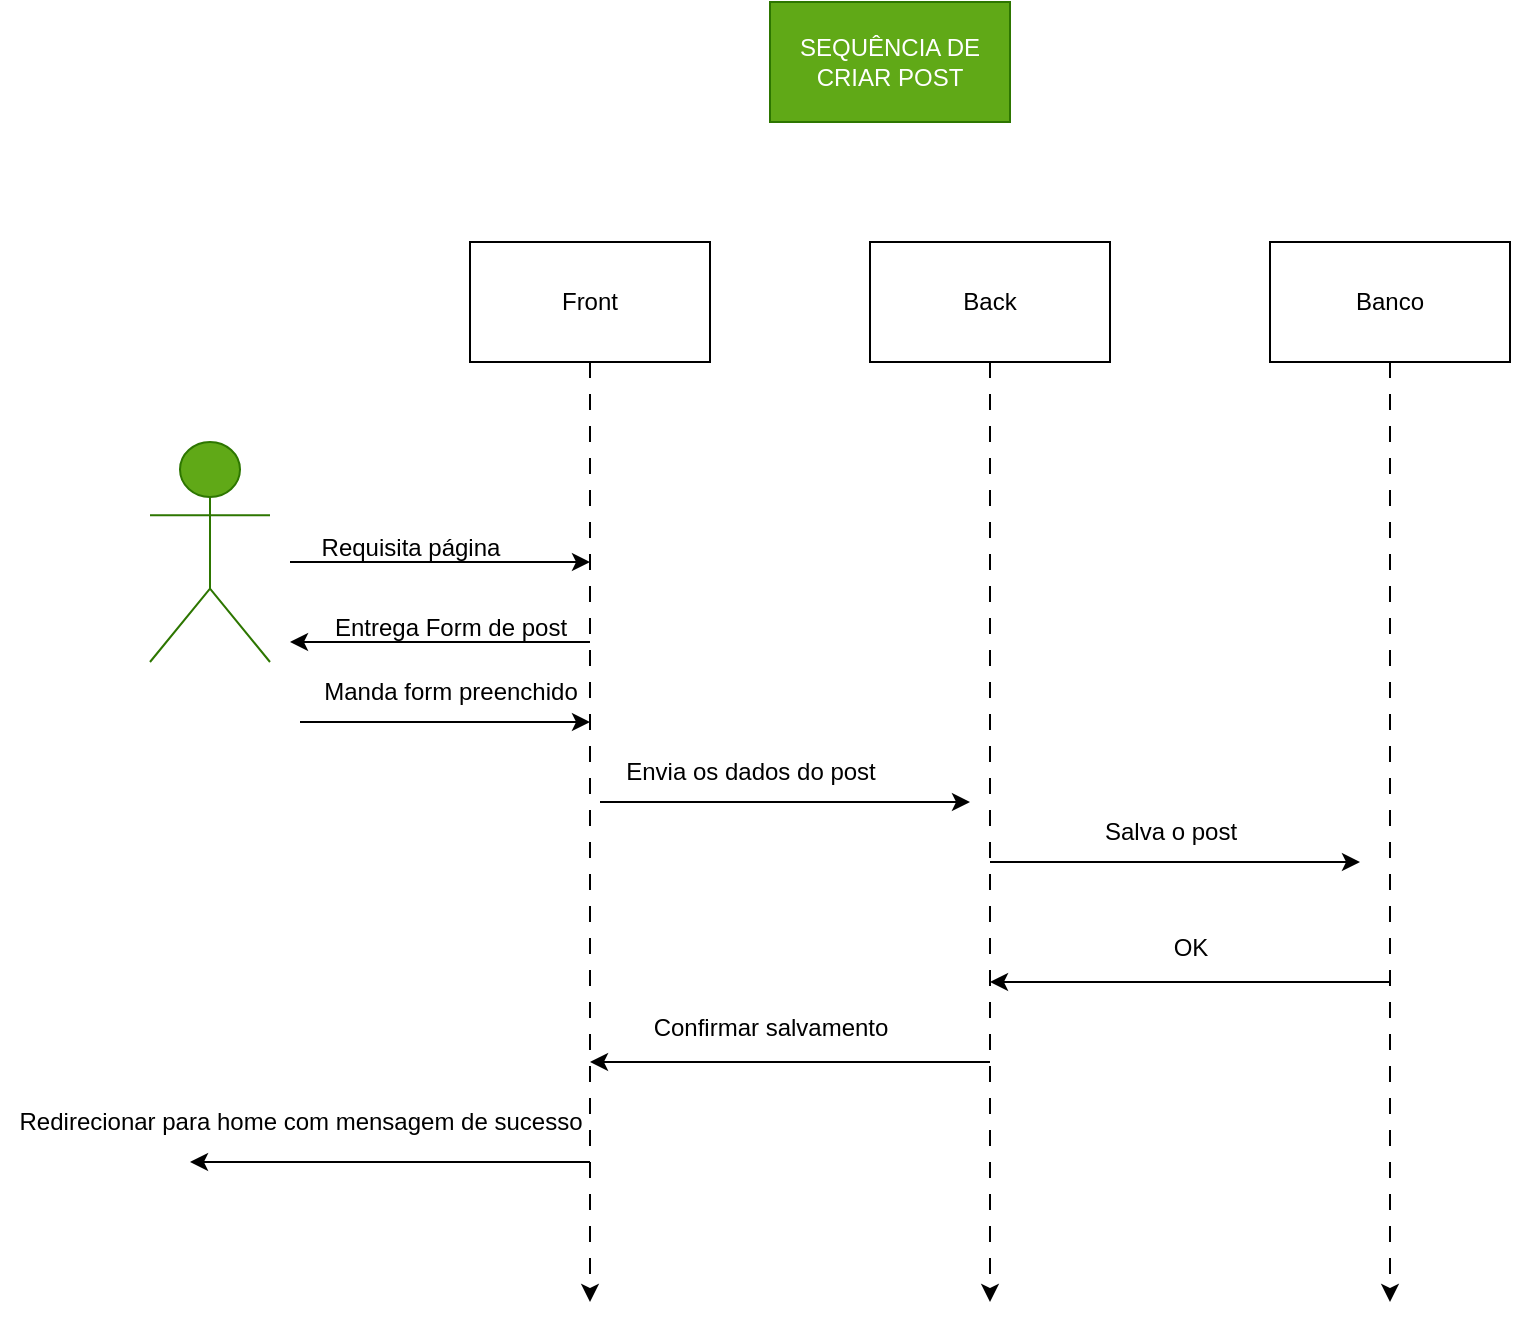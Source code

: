 <mxfile version="21.8.2" type="device">
  <diagram name="Página-1" id="pJLuoMO0Q_-Yad9hbXGi">
    <mxGraphModel dx="1418" dy="828" grid="1" gridSize="10" guides="1" tooltips="1" connect="1" arrows="1" fold="1" page="1" pageScale="1" pageWidth="827" pageHeight="1169" math="0" shadow="0">
      <root>
        <mxCell id="0" />
        <mxCell id="1" parent="0" />
        <mxCell id="G98NZdRWw-0VAVInHorX-1" value="Actor - User" style="shape=umlActor;verticalLabelPosition=bottom;verticalAlign=top;html=1;outlineConnect=0;fillColor=#60a917;strokeColor=#2D7600;fontColor=#ffffff;" parent="1" vertex="1">
          <mxGeometry x="100" y="230" width="60" height="110" as="geometry" />
        </mxCell>
        <mxCell id="G98NZdRWw-0VAVInHorX-2" value="SEQUÊNCIA DE CRIAR POST" style="rounded=0;whiteSpace=wrap;html=1;fillColor=#60a917;fontColor=#ffffff;strokeColor=#2D7600;" parent="1" vertex="1">
          <mxGeometry x="410" y="10" width="120" height="60" as="geometry" />
        </mxCell>
        <mxCell id="G98NZdRWw-0VAVInHorX-8" style="edgeStyle=orthogonalEdgeStyle;rounded=0;orthogonalLoop=1;jettySize=auto;html=1;dashed=1;dashPattern=8 8;" parent="1" source="G98NZdRWw-0VAVInHorX-3" edge="1">
          <mxGeometry relative="1" as="geometry">
            <mxPoint x="320" y="660" as="targetPoint" />
          </mxGeometry>
        </mxCell>
        <mxCell id="G98NZdRWw-0VAVInHorX-3" value="Front" style="rounded=0;whiteSpace=wrap;html=1;" parent="1" vertex="1">
          <mxGeometry x="260" y="130" width="120" height="60" as="geometry" />
        </mxCell>
        <mxCell id="G98NZdRWw-0VAVInHorX-9" style="edgeStyle=orthogonalEdgeStyle;rounded=0;orthogonalLoop=1;jettySize=auto;html=1;dashed=1;dashPattern=8 8;" parent="1" source="G98NZdRWw-0VAVInHorX-4" edge="1">
          <mxGeometry relative="1" as="geometry">
            <mxPoint x="520" y="660" as="targetPoint" />
          </mxGeometry>
        </mxCell>
        <mxCell id="G98NZdRWw-0VAVInHorX-4" value="Back" style="rounded=0;whiteSpace=wrap;html=1;" parent="1" vertex="1">
          <mxGeometry x="460" y="130" width="120" height="60" as="geometry" />
        </mxCell>
        <mxCell id="G98NZdRWw-0VAVInHorX-10" style="edgeStyle=orthogonalEdgeStyle;rounded=0;orthogonalLoop=1;jettySize=auto;html=1;dashed=1;dashPattern=8 8;" parent="1" source="G98NZdRWw-0VAVInHorX-5" edge="1">
          <mxGeometry relative="1" as="geometry">
            <mxPoint x="720" y="660" as="targetPoint" />
          </mxGeometry>
        </mxCell>
        <mxCell id="G98NZdRWw-0VAVInHorX-5" value="Banco" style="rounded=0;whiteSpace=wrap;html=1;" parent="1" vertex="1">
          <mxGeometry x="660" y="130" width="120" height="60" as="geometry" />
        </mxCell>
        <mxCell id="G98NZdRWw-0VAVInHorX-12" value="" style="edgeStyle=none;orthogonalLoop=1;jettySize=auto;html=1;rounded=0;" parent="1" edge="1">
          <mxGeometry width="100" relative="1" as="geometry">
            <mxPoint x="170" y="290" as="sourcePoint" />
            <mxPoint x="320" y="290" as="targetPoint" />
            <Array as="points" />
          </mxGeometry>
        </mxCell>
        <mxCell id="G98NZdRWw-0VAVInHorX-13" value="Requisita página" style="text;html=1;align=center;verticalAlign=middle;resizable=0;points=[];autosize=1;strokeColor=none;fillColor=none;" parent="1" vertex="1">
          <mxGeometry x="175" y="268" width="110" height="30" as="geometry" />
        </mxCell>
        <mxCell id="G98NZdRWw-0VAVInHorX-14" value="" style="edgeStyle=none;orthogonalLoop=1;jettySize=auto;html=1;rounded=0;" parent="1" edge="1">
          <mxGeometry width="100" relative="1" as="geometry">
            <mxPoint x="320" y="330" as="sourcePoint" />
            <mxPoint x="170" y="330" as="targetPoint" />
            <Array as="points">
              <mxPoint x="270" y="330" />
            </Array>
          </mxGeometry>
        </mxCell>
        <mxCell id="G98NZdRWw-0VAVInHorX-15" value="Entrega Form de post" style="text;html=1;align=center;verticalAlign=middle;resizable=0;points=[];autosize=1;strokeColor=none;fillColor=none;" parent="1" vertex="1">
          <mxGeometry x="180" y="308" width="140" height="30" as="geometry" />
        </mxCell>
        <mxCell id="G98NZdRWw-0VAVInHorX-16" value="" style="edgeStyle=none;orthogonalLoop=1;jettySize=auto;html=1;rounded=0;" parent="1" edge="1">
          <mxGeometry width="100" relative="1" as="geometry">
            <mxPoint x="175" y="370" as="sourcePoint" />
            <mxPoint x="320" y="370" as="targetPoint" />
            <Array as="points">
              <mxPoint x="255" y="370" />
            </Array>
          </mxGeometry>
        </mxCell>
        <mxCell id="G98NZdRWw-0VAVInHorX-17" value="Manda form preenchido" style="text;html=1;align=center;verticalAlign=middle;resizable=0;points=[];autosize=1;strokeColor=none;fillColor=none;" parent="1" vertex="1">
          <mxGeometry x="175" y="340" width="150" height="30" as="geometry" />
        </mxCell>
        <mxCell id="G98NZdRWw-0VAVInHorX-18" value="" style="edgeStyle=none;orthogonalLoop=1;jettySize=auto;html=1;rounded=0;" parent="1" edge="1">
          <mxGeometry width="100" relative="1" as="geometry">
            <mxPoint x="325" y="410" as="sourcePoint" />
            <mxPoint x="510" y="410" as="targetPoint" />
            <Array as="points" />
          </mxGeometry>
        </mxCell>
        <mxCell id="G98NZdRWw-0VAVInHorX-19" value="Envia os dados do post" style="text;html=1;align=center;verticalAlign=middle;resizable=0;points=[];autosize=1;strokeColor=none;fillColor=none;" parent="1" vertex="1">
          <mxGeometry x="325" y="380" width="150" height="30" as="geometry" />
        </mxCell>
        <mxCell id="G98NZdRWw-0VAVInHorX-20" value="" style="edgeStyle=none;orthogonalLoop=1;jettySize=auto;html=1;rounded=0;" parent="1" edge="1">
          <mxGeometry width="100" relative="1" as="geometry">
            <mxPoint x="520" y="440" as="sourcePoint" />
            <mxPoint x="705" y="440" as="targetPoint" />
            <Array as="points" />
          </mxGeometry>
        </mxCell>
        <mxCell id="G98NZdRWw-0VAVInHorX-21" value="Salva o post" style="text;html=1;align=center;verticalAlign=middle;resizable=0;points=[];autosize=1;strokeColor=none;fillColor=none;" parent="1" vertex="1">
          <mxGeometry x="565" y="410" width="90" height="30" as="geometry" />
        </mxCell>
        <mxCell id="9btbLN5F8Adl6ISoExMc-3" value="" style="edgeStyle=none;orthogonalLoop=1;jettySize=auto;html=1;rounded=0;" edge="1" parent="1">
          <mxGeometry width="100" relative="1" as="geometry">
            <mxPoint x="720" y="500" as="sourcePoint" />
            <mxPoint x="520" y="500" as="targetPoint" />
            <Array as="points" />
          </mxGeometry>
        </mxCell>
        <mxCell id="9btbLN5F8Adl6ISoExMc-4" value="OK" style="text;html=1;align=center;verticalAlign=middle;resizable=0;points=[];autosize=1;strokeColor=none;fillColor=none;" vertex="1" parent="1">
          <mxGeometry x="600" y="468" width="40" height="30" as="geometry" />
        </mxCell>
        <mxCell id="9btbLN5F8Adl6ISoExMc-5" value="" style="edgeStyle=none;orthogonalLoop=1;jettySize=auto;html=1;rounded=0;" edge="1" parent="1">
          <mxGeometry width="100" relative="1" as="geometry">
            <mxPoint x="520" y="540" as="sourcePoint" />
            <mxPoint x="320" y="540" as="targetPoint" />
            <Array as="points" />
          </mxGeometry>
        </mxCell>
        <mxCell id="9btbLN5F8Adl6ISoExMc-6" value="Confirmar salvamento" style="text;html=1;align=center;verticalAlign=middle;resizable=0;points=[];autosize=1;strokeColor=none;fillColor=none;" vertex="1" parent="1">
          <mxGeometry x="340" y="508" width="140" height="30" as="geometry" />
        </mxCell>
        <mxCell id="9btbLN5F8Adl6ISoExMc-7" value="" style="edgeStyle=none;orthogonalLoop=1;jettySize=auto;html=1;rounded=0;" edge="1" parent="1">
          <mxGeometry width="100" relative="1" as="geometry">
            <mxPoint x="320" y="590" as="sourcePoint" />
            <mxPoint x="120" y="590" as="targetPoint" />
            <Array as="points" />
          </mxGeometry>
        </mxCell>
        <mxCell id="9btbLN5F8Adl6ISoExMc-8" value="Redirecionar para home com mensagem de sucesso" style="text;html=1;align=center;verticalAlign=middle;resizable=0;points=[];autosize=1;strokeColor=none;fillColor=none;" vertex="1" parent="1">
          <mxGeometry x="25" y="555" width="300" height="30" as="geometry" />
        </mxCell>
      </root>
    </mxGraphModel>
  </diagram>
</mxfile>
